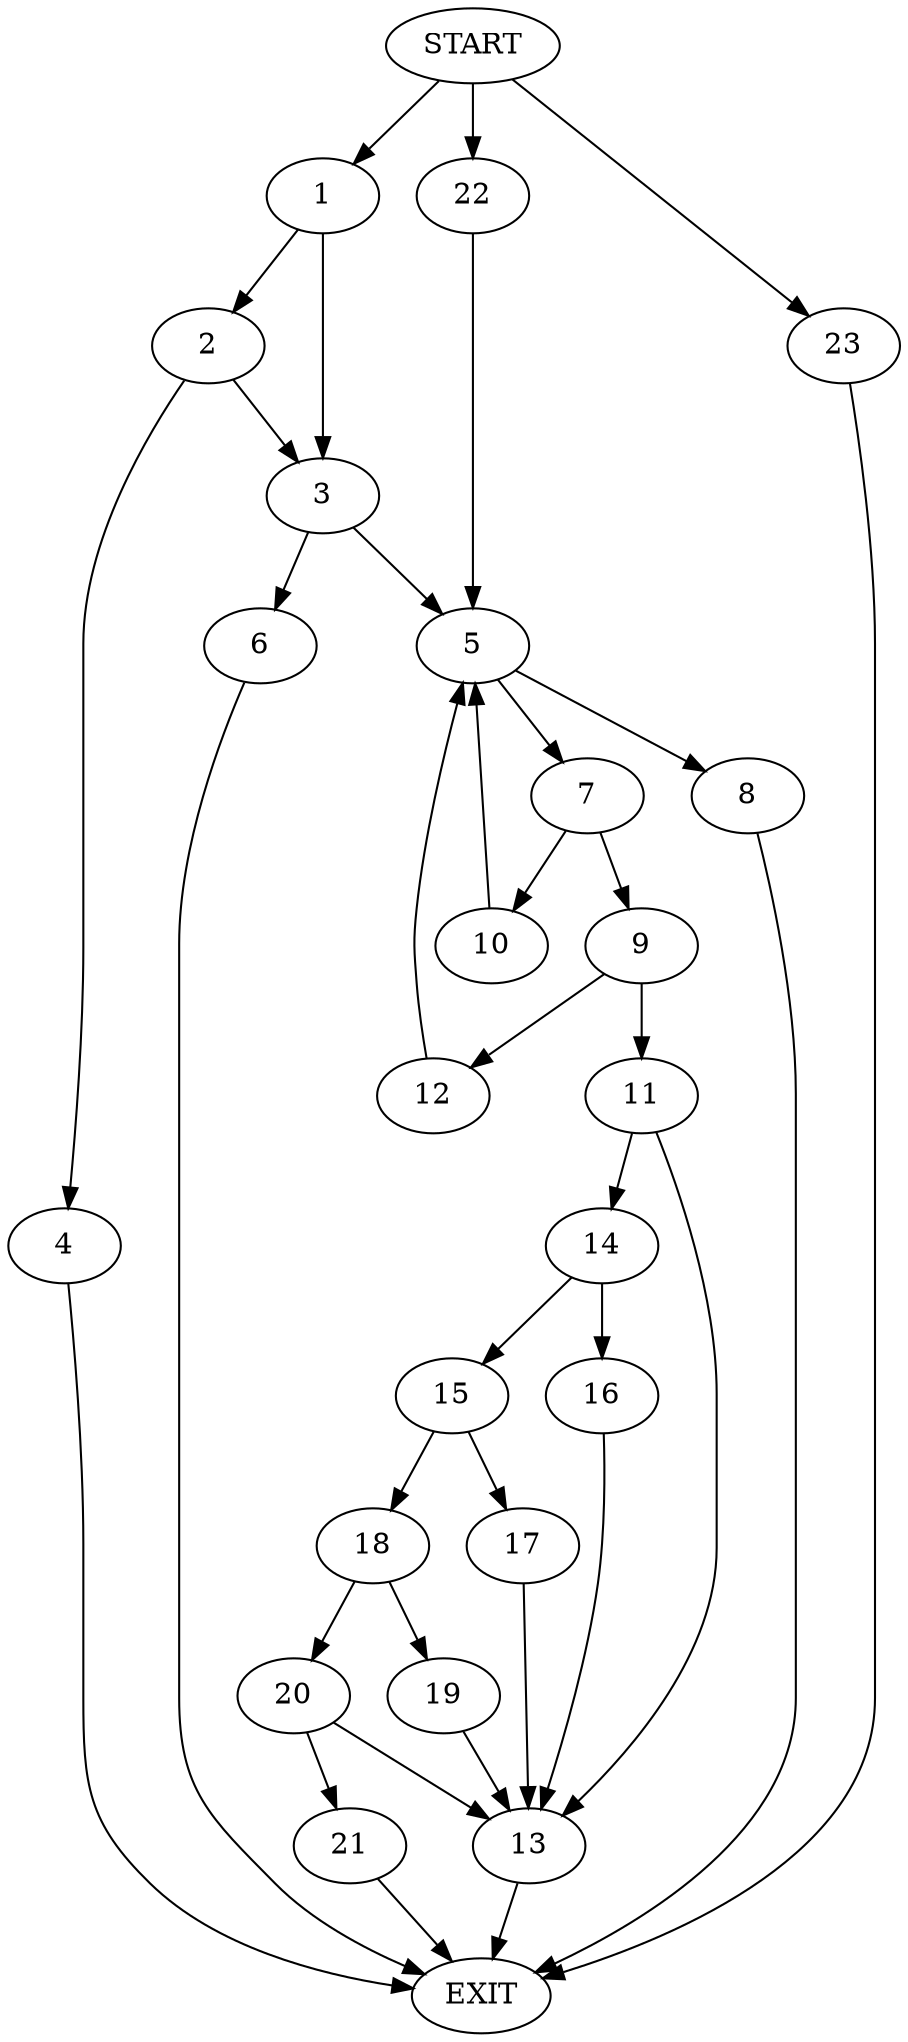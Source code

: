 digraph {
0 [label="START"]
24 [label="EXIT"]
0 -> 1
1 -> 2
1 -> 3
2 -> 4
2 -> 3
3 -> 5
3 -> 6
4 -> 24
5 -> 7
5 -> 8
6 -> 24
8 -> 24
7 -> 9
7 -> 10
10 -> 5
9 -> 11
9 -> 12
12 -> 5
11 -> 13
11 -> 14
13 -> 24
14 -> 15
14 -> 16
16 -> 13
15 -> 17
15 -> 18
17 -> 13
18 -> 19
18 -> 20
19 -> 13
20 -> 13
20 -> 21
21 -> 24
0 -> 22
22 -> 5
0 -> 23
23 -> 24
}
